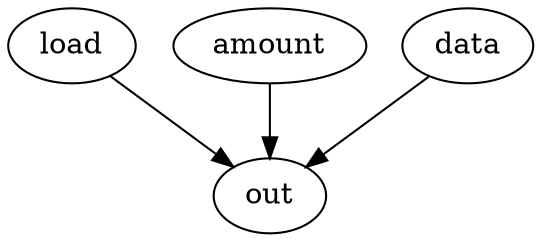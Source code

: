 strict digraph "" {
	load -> out	[weight=2.0];
	amount -> out	[weight=1.0];
	data -> out	[weight=2.0];
}
